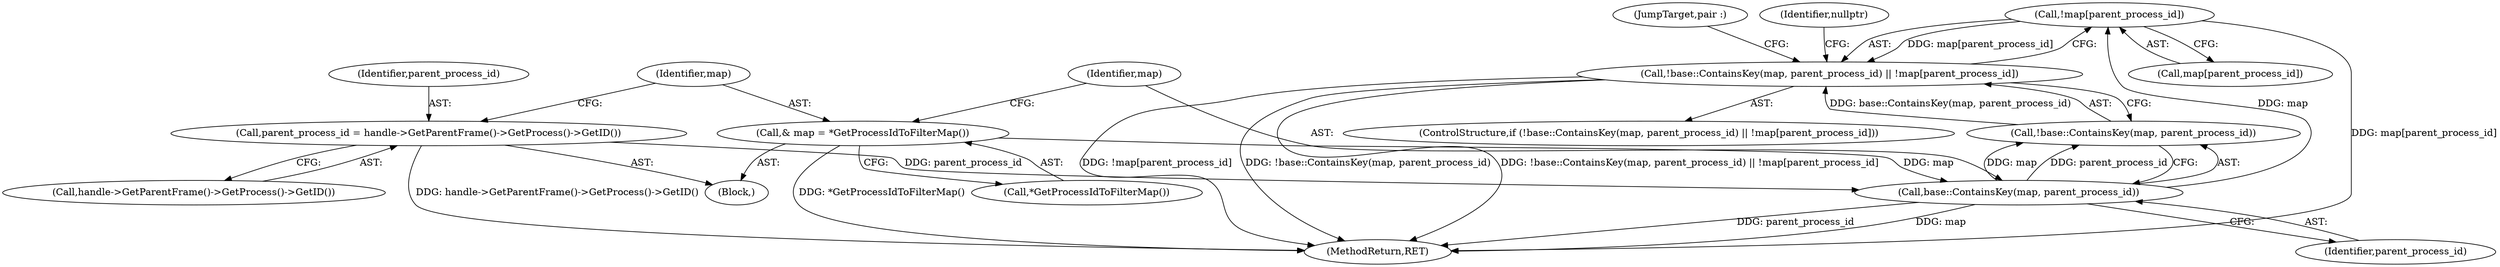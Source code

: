 digraph "1_Chrome_5bb223676defeba9c44a5ce42460c86e24561e73_8@array" {
"1000126" [label="(Call,!map[parent_process_id])"];
"1000123" [label="(Call,base::ContainsKey(map, parent_process_id))"];
"1000116" [label="(Call,& map = *GetProcessIdToFilterMap())"];
"1000112" [label="(Call,parent_process_id = handle->GetParentFrame()->GetProcess()->GetID())"];
"1000121" [label="(Call,!base::ContainsKey(map, parent_process_id) || !map[parent_process_id])"];
"1000102" [label="(Block,)"];
"1000113" [label="(Identifier,parent_process_id)"];
"1000116" [label="(Call,& map = *GetProcessIdToFilterMap())"];
"1000133" [label="(JumpTarget,pair :)"];
"1000132" [label="(Identifier,nullptr)"];
"1000125" [label="(Identifier,parent_process_id)"];
"1000124" [label="(Identifier,map)"];
"1000117" [label="(Identifier,map)"];
"1000122" [label="(Call,!base::ContainsKey(map, parent_process_id))"];
"1000114" [label="(Call,handle->GetParentFrame()->GetProcess()->GetID())"];
"1000121" [label="(Call,!base::ContainsKey(map, parent_process_id) || !map[parent_process_id])"];
"1000112" [label="(Call,parent_process_id = handle->GetParentFrame()->GetProcess()->GetID())"];
"1000120" [label="(ControlStructure,if (!base::ContainsKey(map, parent_process_id) || !map[parent_process_id]))"];
"1000126" [label="(Call,!map[parent_process_id])"];
"1000118" [label="(Call,*GetProcessIdToFilterMap())"];
"1000127" [label="(Call,map[parent_process_id])"];
"1000148" [label="(MethodReturn,RET)"];
"1000123" [label="(Call,base::ContainsKey(map, parent_process_id))"];
"1000126" -> "1000121"  [label="AST: "];
"1000126" -> "1000127"  [label="CFG: "];
"1000127" -> "1000126"  [label="AST: "];
"1000121" -> "1000126"  [label="CFG: "];
"1000126" -> "1000148"  [label="DDG: map[parent_process_id]"];
"1000126" -> "1000121"  [label="DDG: map[parent_process_id]"];
"1000123" -> "1000126"  [label="DDG: map"];
"1000123" -> "1000122"  [label="AST: "];
"1000123" -> "1000125"  [label="CFG: "];
"1000124" -> "1000123"  [label="AST: "];
"1000125" -> "1000123"  [label="AST: "];
"1000122" -> "1000123"  [label="CFG: "];
"1000123" -> "1000148"  [label="DDG: parent_process_id"];
"1000123" -> "1000148"  [label="DDG: map"];
"1000123" -> "1000122"  [label="DDG: map"];
"1000123" -> "1000122"  [label="DDG: parent_process_id"];
"1000116" -> "1000123"  [label="DDG: map"];
"1000112" -> "1000123"  [label="DDG: parent_process_id"];
"1000116" -> "1000102"  [label="AST: "];
"1000116" -> "1000118"  [label="CFG: "];
"1000117" -> "1000116"  [label="AST: "];
"1000118" -> "1000116"  [label="AST: "];
"1000124" -> "1000116"  [label="CFG: "];
"1000116" -> "1000148"  [label="DDG: *GetProcessIdToFilterMap()"];
"1000112" -> "1000102"  [label="AST: "];
"1000112" -> "1000114"  [label="CFG: "];
"1000113" -> "1000112"  [label="AST: "];
"1000114" -> "1000112"  [label="AST: "];
"1000117" -> "1000112"  [label="CFG: "];
"1000112" -> "1000148"  [label="DDG: handle->GetParentFrame()->GetProcess()->GetID()"];
"1000121" -> "1000120"  [label="AST: "];
"1000121" -> "1000122"  [label="CFG: "];
"1000122" -> "1000121"  [label="AST: "];
"1000132" -> "1000121"  [label="CFG: "];
"1000133" -> "1000121"  [label="CFG: "];
"1000121" -> "1000148"  [label="DDG: !map[parent_process_id]"];
"1000121" -> "1000148"  [label="DDG: !base::ContainsKey(map, parent_process_id) || !map[parent_process_id]"];
"1000121" -> "1000148"  [label="DDG: !base::ContainsKey(map, parent_process_id)"];
"1000122" -> "1000121"  [label="DDG: base::ContainsKey(map, parent_process_id)"];
}
